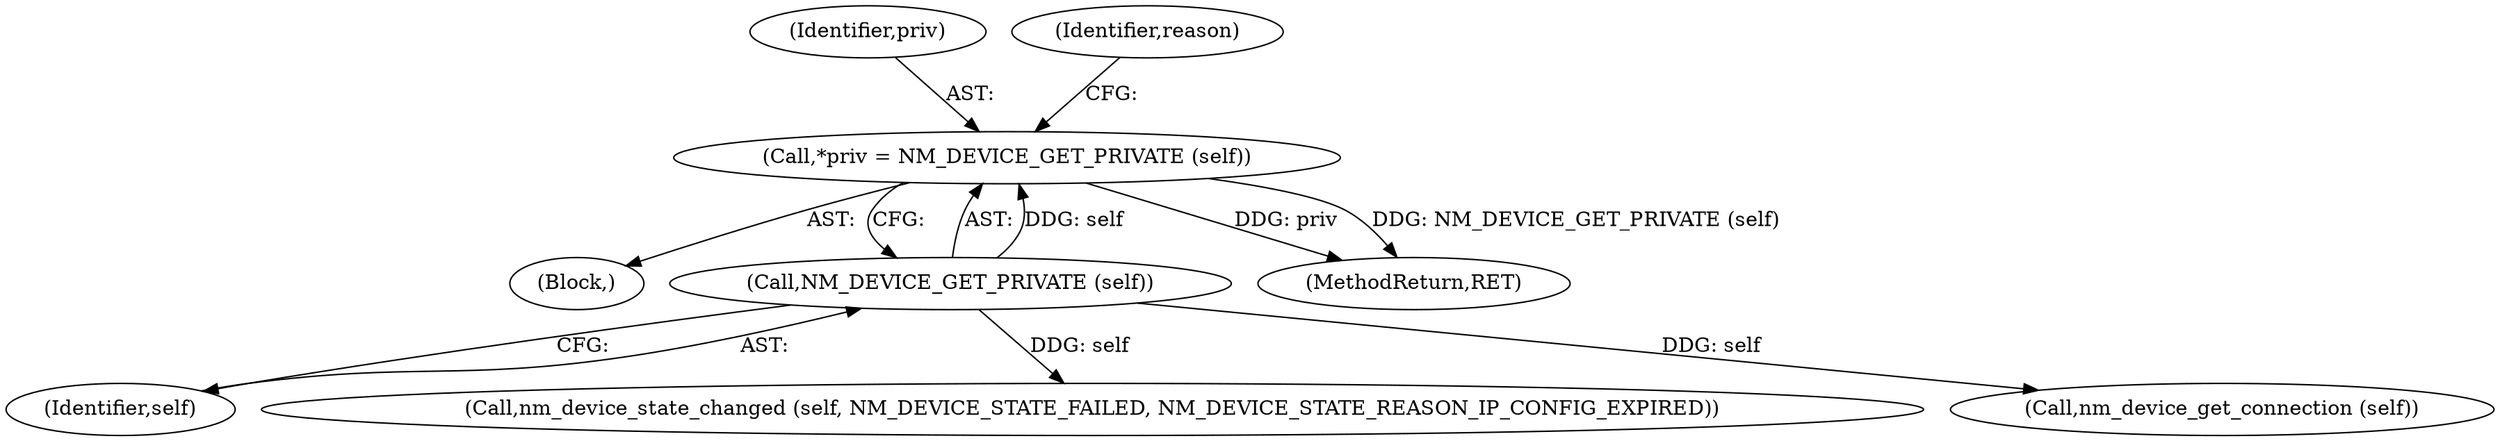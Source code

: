 digraph "0_NetworkManager_d5fc88e573fa58b93034b04d35a2454f5d28cad9@pointer" {
"1006236" [label="(Call,*priv = NM_DEVICE_GET_PRIVATE (self))"];
"1006238" [label="(Call,NM_DEVICE_GET_PRIVATE (self))"];
"1006234" [label="(Block,)"];
"1006237" [label="(Identifier,priv)"];
"1006239" [label="(Identifier,self)"];
"1006238" [label="(Call,NM_DEVICE_GET_PRIVATE (self))"];
"1007368" [label="(MethodReturn,RET)"];
"1006236" [label="(Call,*priv = NM_DEVICE_GET_PRIVATE (self))"];
"1006243" [label="(Identifier,reason)"];
"1006255" [label="(Call,nm_device_state_changed (self, NM_DEVICE_STATE_FAILED, NM_DEVICE_STATE_REASON_IP_CONFIG_EXPIRED))"];
"1006266" [label="(Call,nm_device_get_connection (self))"];
"1006236" -> "1006234"  [label="AST: "];
"1006236" -> "1006238"  [label="CFG: "];
"1006237" -> "1006236"  [label="AST: "];
"1006238" -> "1006236"  [label="AST: "];
"1006243" -> "1006236"  [label="CFG: "];
"1006236" -> "1007368"  [label="DDG: priv"];
"1006236" -> "1007368"  [label="DDG: NM_DEVICE_GET_PRIVATE (self)"];
"1006238" -> "1006236"  [label="DDG: self"];
"1006238" -> "1006239"  [label="CFG: "];
"1006239" -> "1006238"  [label="AST: "];
"1006238" -> "1006255"  [label="DDG: self"];
"1006238" -> "1006266"  [label="DDG: self"];
}
